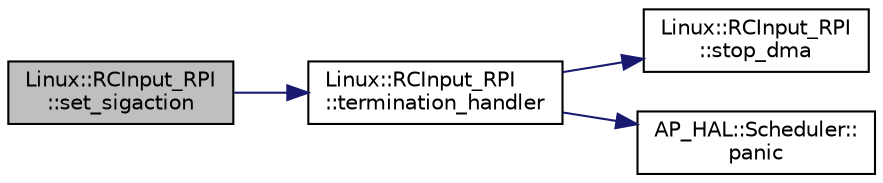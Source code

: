 digraph "Linux::RCInput_RPI::set_sigaction"
{
 // INTERACTIVE_SVG=YES
  edge [fontname="Helvetica",fontsize="10",labelfontname="Helvetica",labelfontsize="10"];
  node [fontname="Helvetica",fontsize="10",shape=record];
  rankdir="LR";
  Node1 [label="Linux::RCInput_RPI\l::set_sigaction",height=0.2,width=0.4,color="black", fillcolor="grey75", style="filled", fontcolor="black"];
  Node1 -> Node2 [color="midnightblue",fontsize="10",style="solid",fontname="Helvetica"];
  Node2 [label="Linux::RCInput_RPI\l::termination_handler",height=0.2,width=0.4,color="black", fillcolor="white", style="filled",URL="$classLinux_1_1RCInput__RPI.html#ac3198d5cc0409aba0ff0f6f6f6413a92"];
  Node2 -> Node3 [color="midnightblue",fontsize="10",style="solid",fontname="Helvetica"];
  Node3 [label="Linux::RCInput_RPI\l::stop_dma",height=0.2,width=0.4,color="black", fillcolor="white", style="filled",URL="$classLinux_1_1RCInput__RPI.html#a4c17721f4b17a7d82504e1efb8be3781"];
  Node2 -> Node4 [color="midnightblue",fontsize="10",style="solid",fontname="Helvetica"];
  Node4 [label="AP_HAL::Scheduler::\lpanic",height=0.2,width=0.4,color="black", fillcolor="white", style="filled",URL="$classAP__HAL_1_1Scheduler.html#ac08c02070405b6cc1d7241025acb5101"];
}

